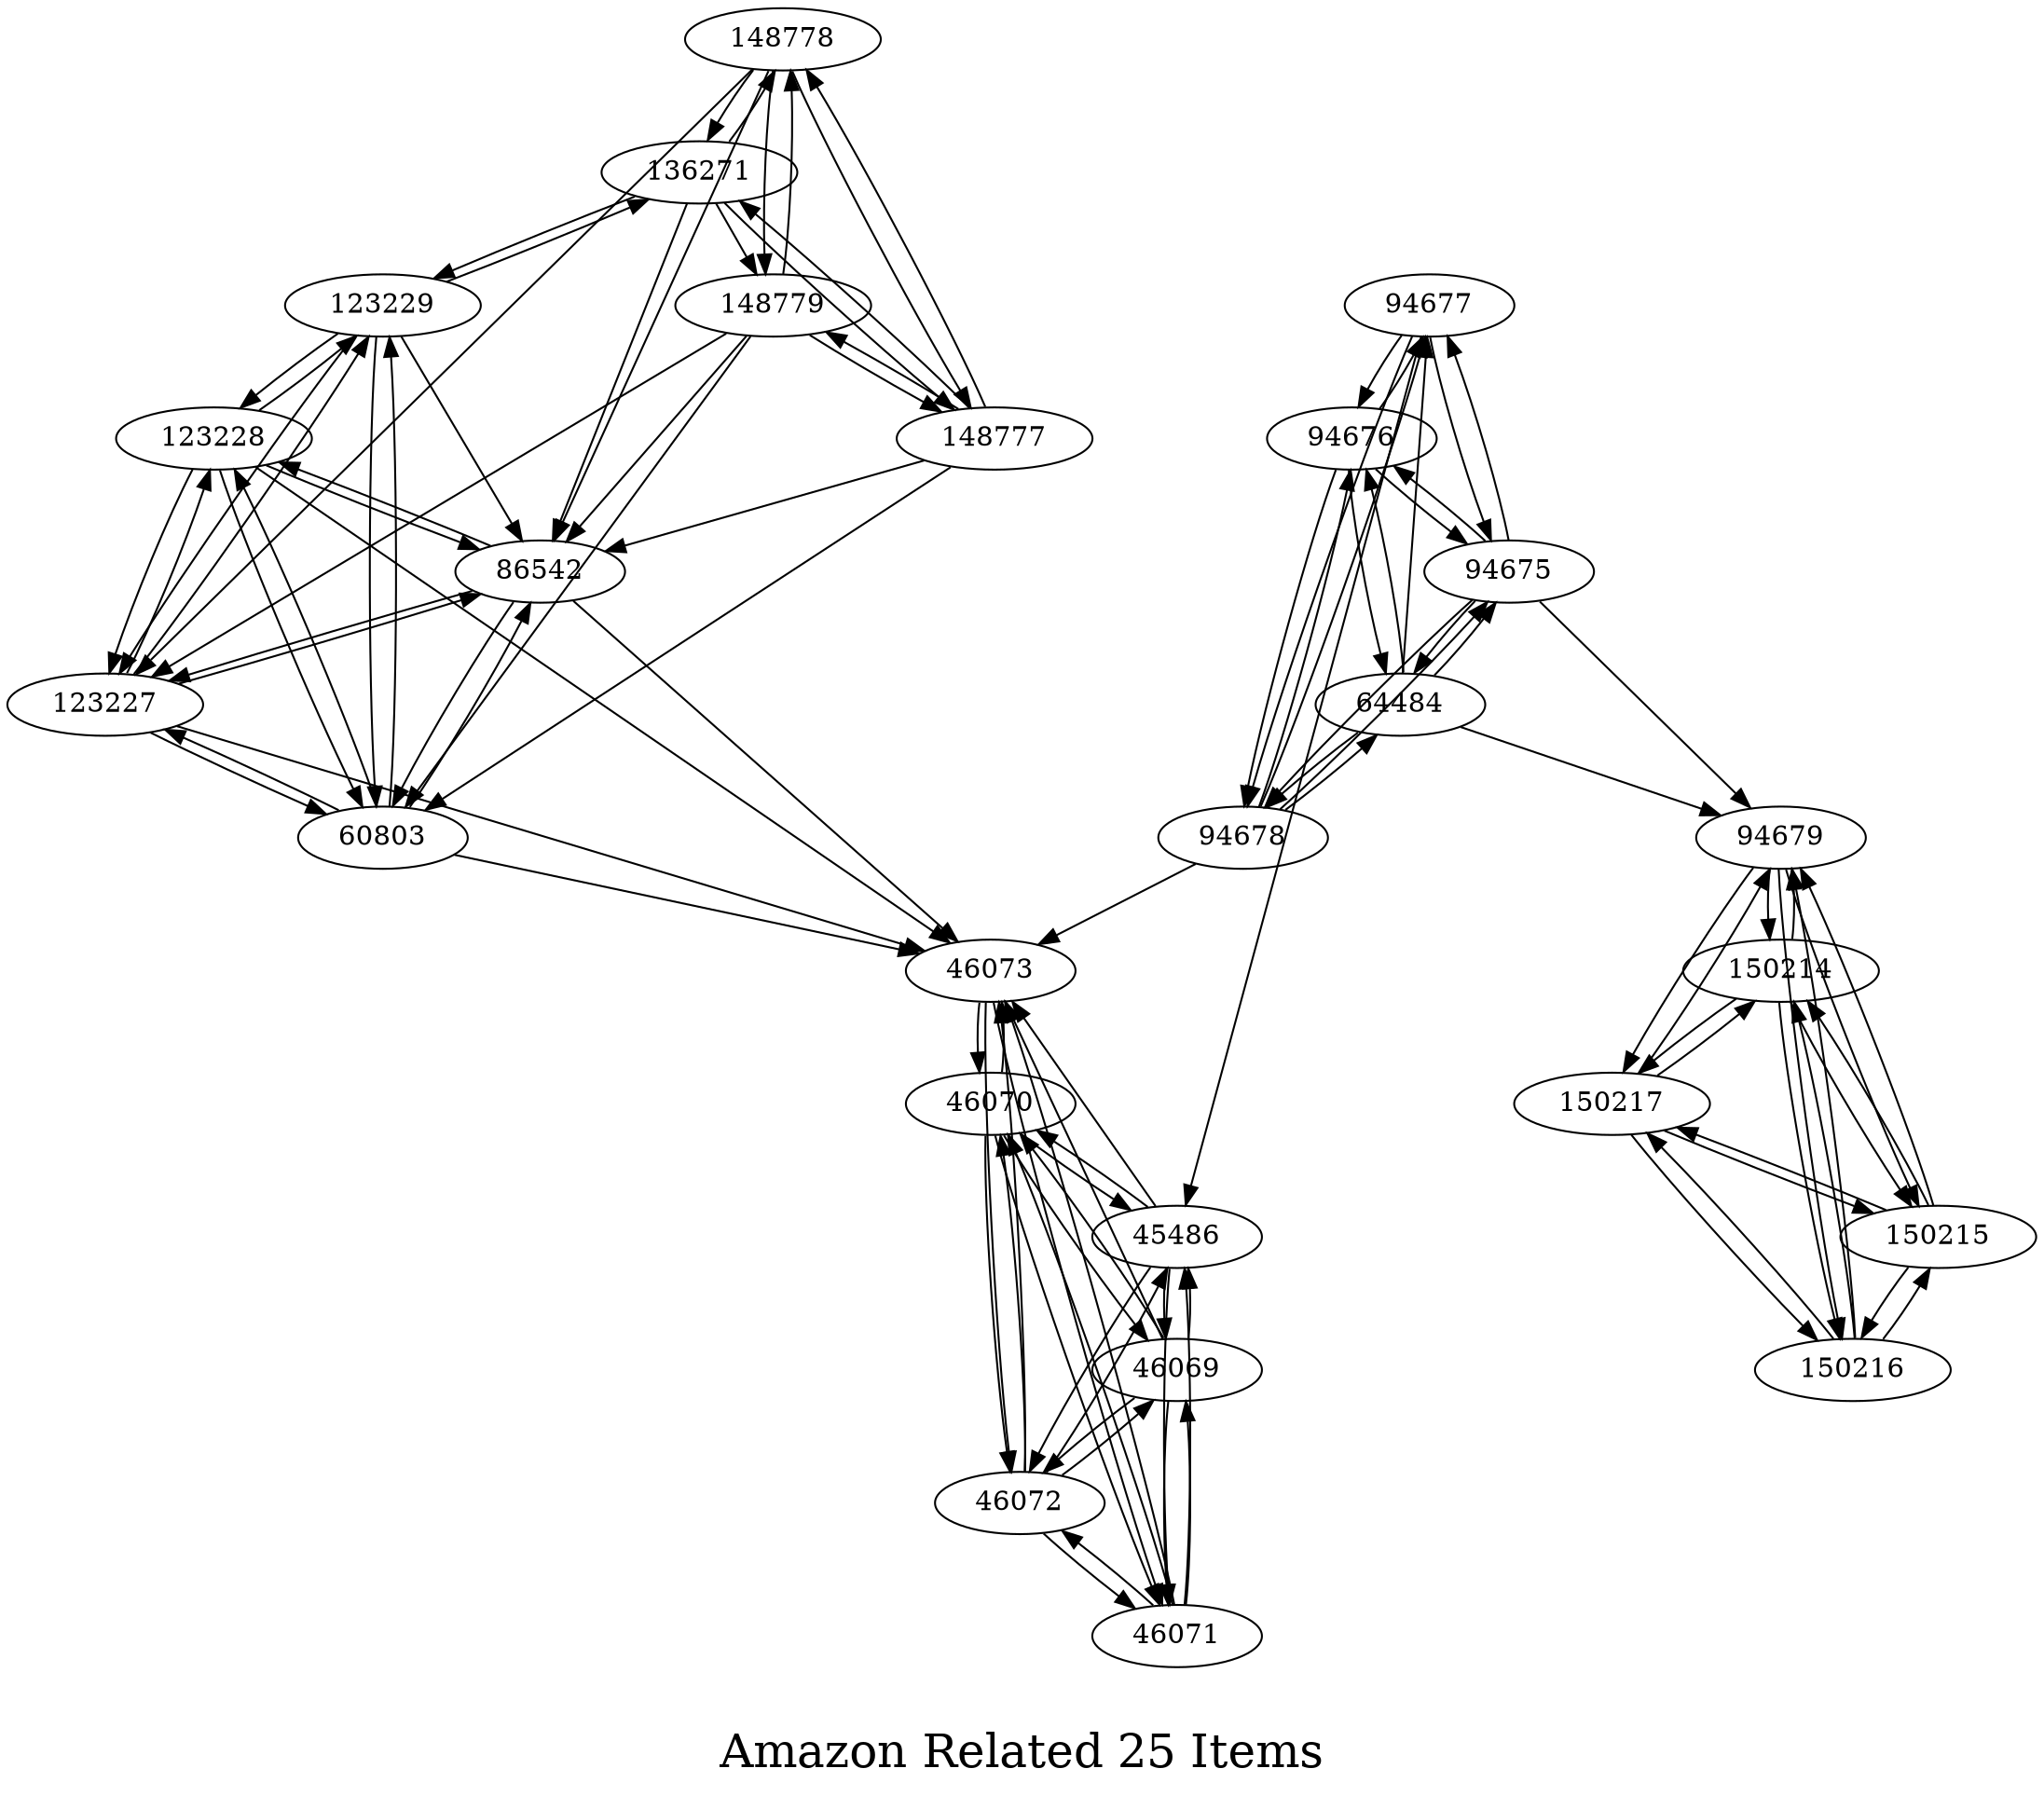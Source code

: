 /*****
Amazon Related 25 Items
*****/

digraph G {
  graph [splines=false overlap=false]
  node  [shape=ellipse, width=0.3, height=0.3]
  148778 ;
  136271 ;
  148779 ;
  148777 ;
  86542 ;
  123227 ;
  123229 ;
  60803 ;
  123228 ;
  46073 ;
  46070 ;
  46071 ;
  46072 ;
  46069 ;
  45486 ;
  94677 ;
  94676 ;
  94678 ;
  64484 ;
  94675 ;
  150214 ;
  150217 ;
  150216 ;
  150215 ;
  94679 ;
  148778 -> 86542;
  148778 -> 123227;
  148778 -> 136271;
  148778 -> 148777;
  148778 -> 148779;
  136271 -> 86542;
  136271 -> 123229;
  136271 -> 148777;
  136271 -> 148778;
  136271 -> 148779;
  148779 -> 60803;
  148779 -> 86542;
  148779 -> 123227;
  148779 -> 148777;
  148779 -> 148778;
  148777 -> 60803;
  148777 -> 86542;
  148777 -> 136271;
  148777 -> 148778;
  148777 -> 148779;
  86542 -> 46073;
  86542 -> 60803;
  86542 -> 123227;
  86542 -> 123228;
  123227 -> 46073;
  123227 -> 60803;
  123227 -> 86542;
  123227 -> 123228;
  123227 -> 123229;
  123229 -> 60803;
  123229 -> 86542;
  123229 -> 123227;
  123229 -> 123228;
  123229 -> 136271;
  60803 -> 46073;
  60803 -> 86542;
  60803 -> 123227;
  60803 -> 123228;
  60803 -> 123229;
  123228 -> 46073;
  123228 -> 60803;
  123228 -> 86542;
  123228 -> 123227;
  123228 -> 123229;
  46073 -> 46070;
  46073 -> 46071;
  46073 -> 46072;
  46070 -> 45486;
  46070 -> 46069;
  46070 -> 46071;
  46070 -> 46072;
  46070 -> 46073;
  46071 -> 45486;
  46071 -> 46069;
  46071 -> 46070;
  46071 -> 46072;
  46071 -> 46073;
  46072 -> 45486;
  46072 -> 46069;
  46072 -> 46070;
  46072 -> 46071;
  46072 -> 46073;
  46069 -> 45486;
  46069 -> 46070;
  46069 -> 46071;
  46069 -> 46072;
  46069 -> 46073;
  45486 -> 46069;
  45486 -> 46070;
  45486 -> 46071;
  45486 -> 46072;
  45486 -> 46073;
  94677 -> 45486;
  94677 -> 94675;
  94677 -> 94676;
  94677 -> 94678;
  94676 -> 64484;
  94676 -> 94675;
  94676 -> 94677;
  94676 -> 94678;
  94678 -> 46073;
  94678 -> 64484;
  94678 -> 94675;
  94678 -> 94676;
  94678 -> 94677;
  64484 -> 94675;
  64484 -> 94676;
  64484 -> 94677;
  64484 -> 94678;
  64484 -> 94679;
  94675 -> 64484;
  94675 -> 94676;
  94675 -> 94677;
  94675 -> 94678;
  94675 -> 94679;
  150214 -> 94679;
  150214 -> 150215;
  150214 -> 150216;
  150214 -> 150217;
  150217 -> 94679;
  150217 -> 150214;
  150217 -> 150215;
  150217 -> 150216;
  150216 -> 94679;
  150216 -> 150214;
  150216 -> 150215;
  150216 -> 150217;
  150215 -> 94679;
  150215 -> 150214;
  150215 -> 150216;
  150215 -> 150217;
  94679 -> 150214;
  94679 -> 150215;
  94679 -> 150216;
  94679 -> 150217;
  label = "\nAmazon Related 25 Items\n";  fontsize=24;
}
